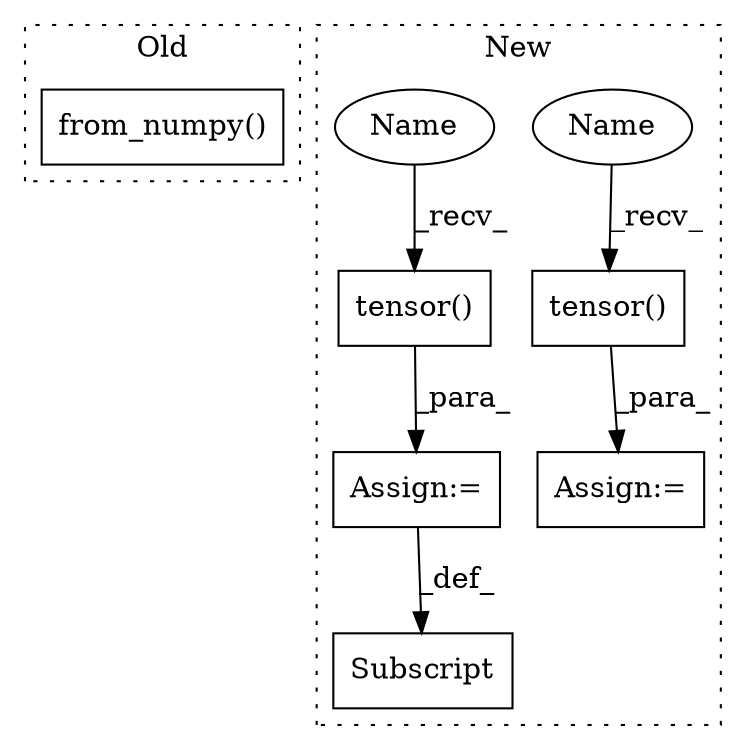 digraph G {
subgraph cluster0 {
1 [label="from_numpy()" a="75" s="4126,4150" l="17,1" shape="box"];
label = "Old";
style="dotted";
}
subgraph cluster1 {
2 [label="tensor()" a="75" s="4087,4106" l="13,22" shape="box"];
3 [label="Assign:=" a="68" s="4084" l="3" shape="box"];
4 [label="tensor()" a="75" s="4435,4469" l="13,24" shape="box"];
5 [label="Subscript" a="63" s="4416,0" l="16,0" shape="box"];
6 [label="Assign:=" a="68" s="4432" l="3" shape="box"];
7 [label="Name" a="87" s="4087" l="5" shape="ellipse"];
8 [label="Name" a="87" s="4435" l="5" shape="ellipse"];
label = "New";
style="dotted";
}
2 -> 3 [label="_para_"];
4 -> 6 [label="_para_"];
6 -> 5 [label="_def_"];
7 -> 2 [label="_recv_"];
8 -> 4 [label="_recv_"];
}